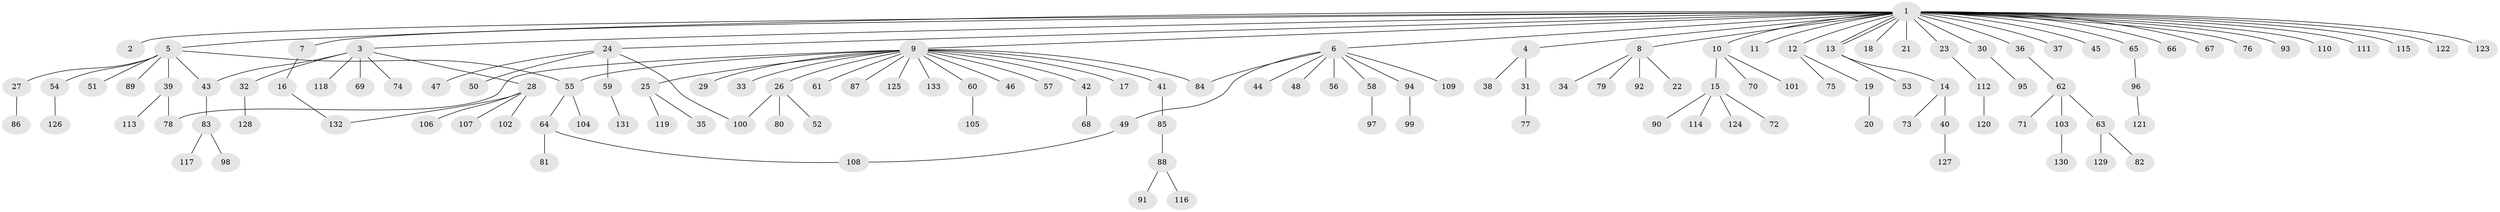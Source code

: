 // Generated by graph-tools (version 1.1) at 2025/14/03/09/25 04:14:33]
// undirected, 133 vertices, 140 edges
graph export_dot {
graph [start="1"]
  node [color=gray90,style=filled];
  1;
  2;
  3;
  4;
  5;
  6;
  7;
  8;
  9;
  10;
  11;
  12;
  13;
  14;
  15;
  16;
  17;
  18;
  19;
  20;
  21;
  22;
  23;
  24;
  25;
  26;
  27;
  28;
  29;
  30;
  31;
  32;
  33;
  34;
  35;
  36;
  37;
  38;
  39;
  40;
  41;
  42;
  43;
  44;
  45;
  46;
  47;
  48;
  49;
  50;
  51;
  52;
  53;
  54;
  55;
  56;
  57;
  58;
  59;
  60;
  61;
  62;
  63;
  64;
  65;
  66;
  67;
  68;
  69;
  70;
  71;
  72;
  73;
  74;
  75;
  76;
  77;
  78;
  79;
  80;
  81;
  82;
  83;
  84;
  85;
  86;
  87;
  88;
  89;
  90;
  91;
  92;
  93;
  94;
  95;
  96;
  97;
  98;
  99;
  100;
  101;
  102;
  103;
  104;
  105;
  106;
  107;
  108;
  109;
  110;
  111;
  112;
  113;
  114;
  115;
  116;
  117;
  118;
  119;
  120;
  121;
  122;
  123;
  124;
  125;
  126;
  127;
  128;
  129;
  130;
  131;
  132;
  133;
  1 -- 2;
  1 -- 3;
  1 -- 4;
  1 -- 5;
  1 -- 6;
  1 -- 7;
  1 -- 8;
  1 -- 9;
  1 -- 10;
  1 -- 11;
  1 -- 12;
  1 -- 13;
  1 -- 13;
  1 -- 18;
  1 -- 21;
  1 -- 23;
  1 -- 24;
  1 -- 30;
  1 -- 36;
  1 -- 37;
  1 -- 45;
  1 -- 65;
  1 -- 66;
  1 -- 67;
  1 -- 76;
  1 -- 93;
  1 -- 110;
  1 -- 111;
  1 -- 115;
  1 -- 122;
  1 -- 123;
  3 -- 28;
  3 -- 32;
  3 -- 43;
  3 -- 69;
  3 -- 74;
  3 -- 118;
  4 -- 31;
  4 -- 38;
  5 -- 27;
  5 -- 39;
  5 -- 43;
  5 -- 51;
  5 -- 54;
  5 -- 55;
  5 -- 89;
  6 -- 44;
  6 -- 48;
  6 -- 49;
  6 -- 56;
  6 -- 58;
  6 -- 84;
  6 -- 94;
  6 -- 109;
  7 -- 16;
  8 -- 22;
  8 -- 34;
  8 -- 79;
  8 -- 92;
  9 -- 17;
  9 -- 25;
  9 -- 26;
  9 -- 29;
  9 -- 33;
  9 -- 41;
  9 -- 42;
  9 -- 46;
  9 -- 55;
  9 -- 57;
  9 -- 60;
  9 -- 61;
  9 -- 78;
  9 -- 84;
  9 -- 87;
  9 -- 125;
  9 -- 133;
  10 -- 15;
  10 -- 70;
  10 -- 101;
  12 -- 19;
  12 -- 75;
  13 -- 14;
  13 -- 53;
  14 -- 40;
  14 -- 73;
  15 -- 72;
  15 -- 90;
  15 -- 114;
  15 -- 124;
  16 -- 132;
  19 -- 20;
  23 -- 112;
  24 -- 47;
  24 -- 50;
  24 -- 59;
  24 -- 100;
  25 -- 35;
  25 -- 119;
  26 -- 52;
  26 -- 80;
  26 -- 100;
  27 -- 86;
  28 -- 102;
  28 -- 106;
  28 -- 107;
  28 -- 132;
  30 -- 95;
  31 -- 77;
  32 -- 128;
  36 -- 62;
  39 -- 78;
  39 -- 113;
  40 -- 127;
  41 -- 85;
  42 -- 68;
  43 -- 83;
  49 -- 108;
  54 -- 126;
  55 -- 64;
  55 -- 104;
  58 -- 97;
  59 -- 131;
  60 -- 105;
  62 -- 63;
  62 -- 71;
  62 -- 103;
  63 -- 82;
  63 -- 129;
  64 -- 81;
  64 -- 108;
  65 -- 96;
  83 -- 98;
  83 -- 117;
  85 -- 88;
  88 -- 91;
  88 -- 116;
  94 -- 99;
  96 -- 121;
  103 -- 130;
  112 -- 120;
}
